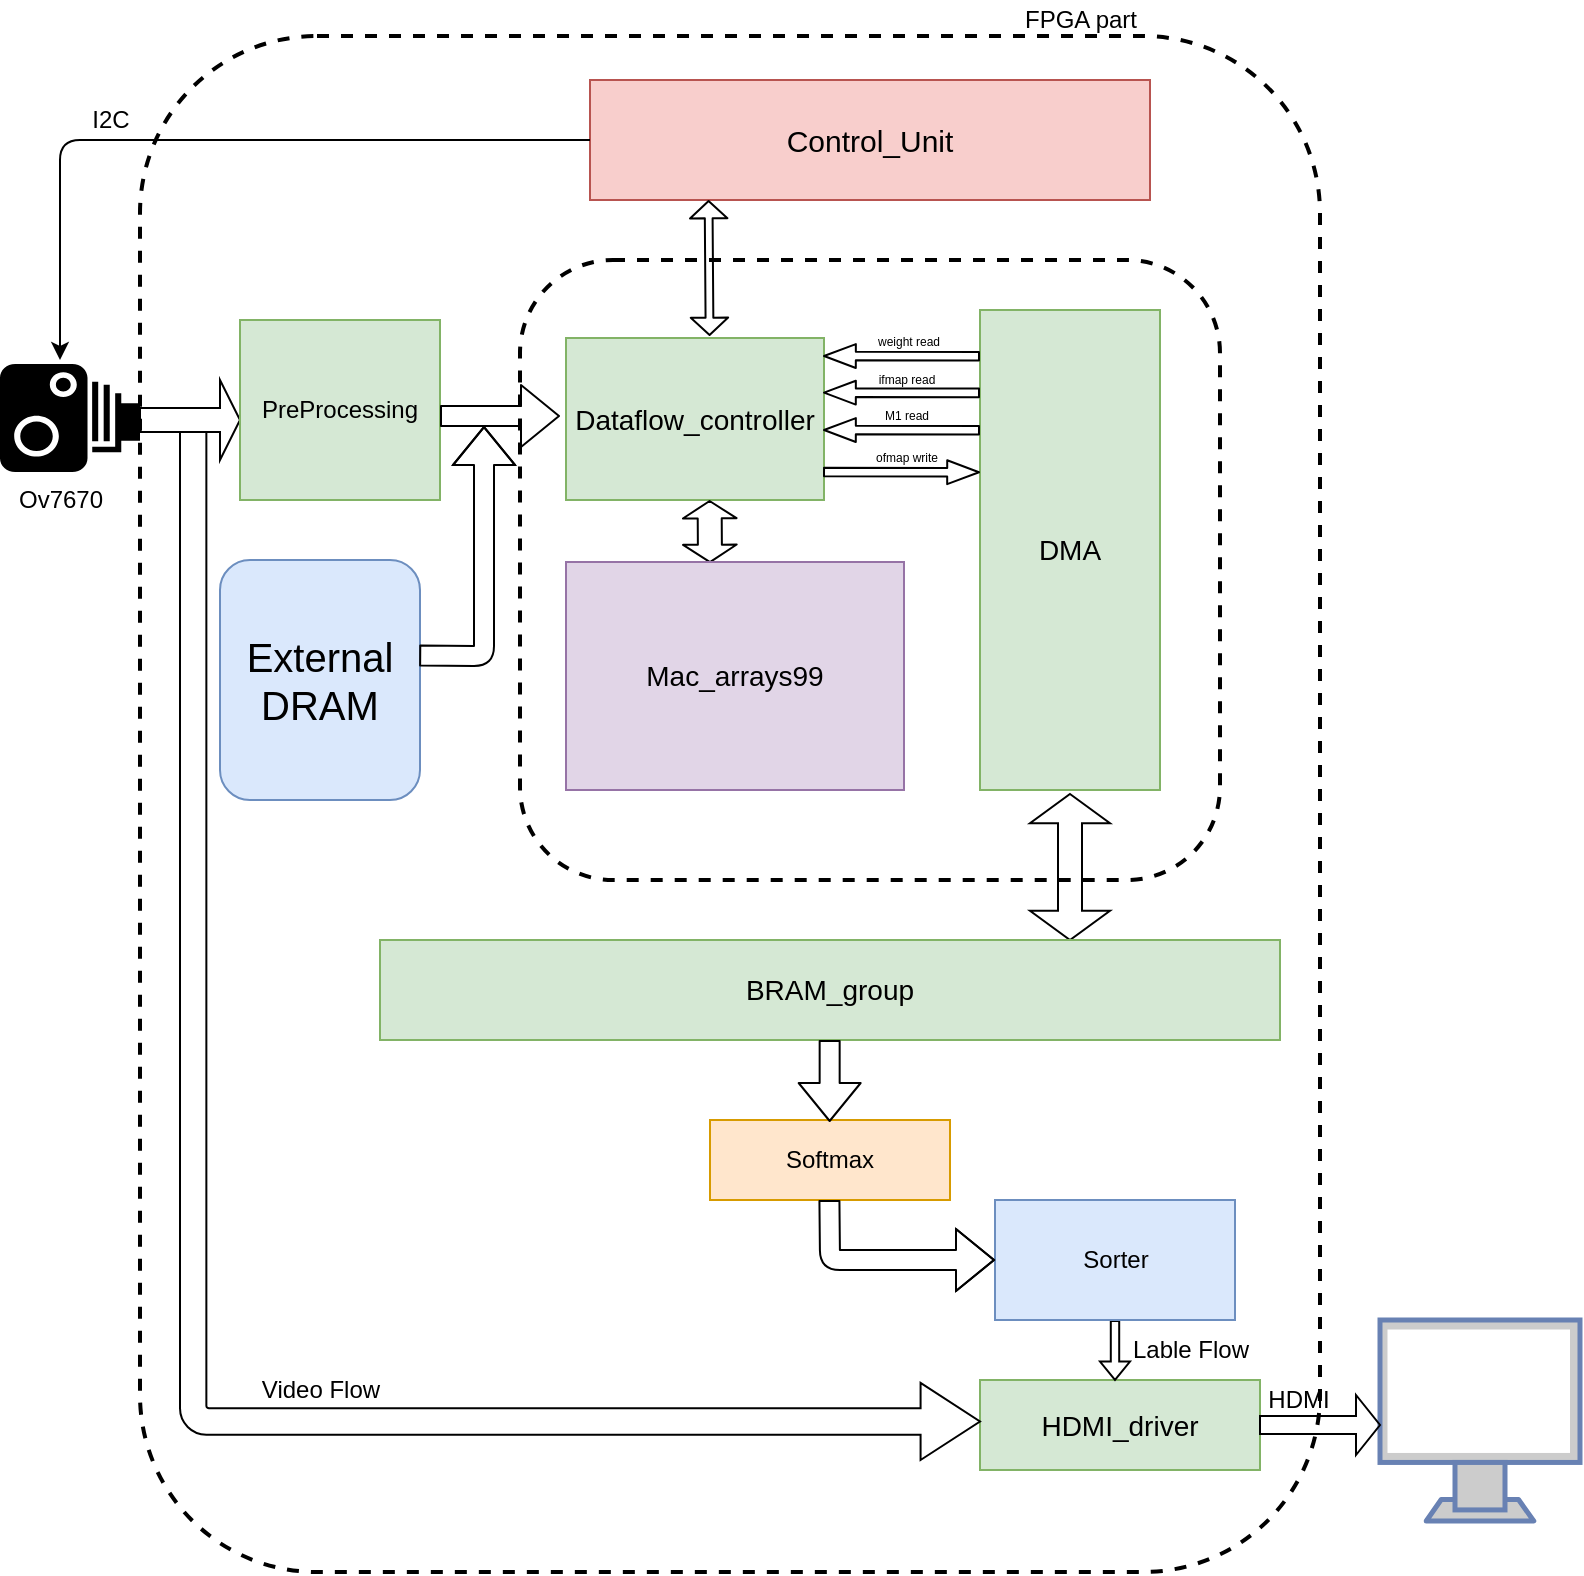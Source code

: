 <mxfile version="14.6.13" type="device"><diagram id="sSCmAlV9IpFhvr-56Fjc" name="Page-1"><mxGraphModel dx="1483" dy="867" grid="0" gridSize="10" guides="1" tooltips="1" connect="1" arrows="1" fold="1" page="1" pageScale="1" pageWidth="827" pageHeight="1169" math="0" shadow="0"><root><mxCell id="0"/><mxCell id="1" parent="0"/><mxCell id="xMOgDQsLYleqrhG48rvx-3" value="" style="rounded=1;whiteSpace=wrap;html=1;dashed=1;fillColor=none;strokeWidth=2;" parent="1" vertex="1"><mxGeometry x="80" y="78" width="590" height="768" as="geometry"/></mxCell><mxCell id="xMOgDQsLYleqrhG48rvx-23" value="" style="rounded=1;whiteSpace=wrap;html=1;dashed=1;fillColor=none;strokeWidth=2;" parent="1" vertex="1"><mxGeometry x="270" y="190" width="350" height="310" as="geometry"/></mxCell><mxCell id="xMOgDQsLYleqrhG48rvx-1" value="&lt;font style=&quot;font-size: 20px&quot;&gt;External&lt;br&gt;DRAM&lt;/font&gt;" style="rounded=1;whiteSpace=wrap;html=1;fillColor=#dae8fc;strokeColor=#6c8ebf;" parent="1" vertex="1"><mxGeometry x="120" y="340" width="100" height="120" as="geometry"/></mxCell><mxCell id="xMOgDQsLYleqrhG48rvx-6" value="" style="shape=mxgraph.signs.tech.camera_1;html=1;pointerEvents=1;fillColor=#000000;strokeColor=none;verticalLabelPosition=bottom;verticalAlign=top;align=center;" parent="1" vertex="1"><mxGeometry x="10" y="242" width="70" height="54" as="geometry"/></mxCell><mxCell id="xMOgDQsLYleqrhG48rvx-7" value="Ov7670" style="text;html=1;align=center;verticalAlign=middle;resizable=0;points=[];autosize=1;strokeColor=none;" parent="1" vertex="1"><mxGeometry x="10" y="300" width="60" height="20" as="geometry"/></mxCell><mxCell id="xMOgDQsLYleqrhG48rvx-8" value="" style="shape=singleArrow;whiteSpace=wrap;html=1;strokeWidth=1;fillColor=none;gradientColor=none;" parent="1" vertex="1"><mxGeometry x="80" y="250" width="50" height="40" as="geometry"/></mxCell><mxCell id="xMOgDQsLYleqrhG48rvx-9" value="PreProcessing" style="rounded=0;whiteSpace=wrap;html=1;strokeWidth=1;fillColor=#d5e8d4;strokeColor=#82b366;" parent="1" vertex="1"><mxGeometry x="130" y="220" width="100" height="90" as="geometry"/></mxCell><mxCell id="xMOgDQsLYleqrhG48rvx-11" value="" style="shape=flexArrow;endArrow=classic;html=1;exitX=1;exitY=0.5;exitDx=0;exitDy=0;" parent="1" edge="1"><mxGeometry width="50" height="50" relative="1" as="geometry"><mxPoint x="230" y="268" as="sourcePoint"/><mxPoint x="290" y="268" as="targetPoint"/></mxGeometry></mxCell><mxCell id="xMOgDQsLYleqrhG48rvx-12" value="" style="fontColor=#0066CC;verticalAlign=top;verticalLabelPosition=bottom;labelPosition=center;align=center;html=1;outlineConnect=0;fillColor=#CCCCCC;strokeColor=#6881B3;gradientColor=none;gradientDirection=north;strokeWidth=2;shape=mxgraph.networks.monitor;" parent="1" vertex="1"><mxGeometry x="700" y="720" width="100" height="100.5" as="geometry"/></mxCell><mxCell id="xMOgDQsLYleqrhG48rvx-13" value="&lt;font style=&quot;font-size: 14px&quot;&gt;Dataflow_controller&lt;/font&gt;" style="rounded=0;whiteSpace=wrap;html=1;strokeWidth=1;fillColor=#d5e8d4;strokeColor=#82b366;" parent="1" vertex="1"><mxGeometry x="293" y="229" width="129" height="81" as="geometry"/></mxCell><mxCell id="xMOgDQsLYleqrhG48rvx-14" value="&lt;span style=&quot;font-size: 14px&quot;&gt;DMA&lt;/span&gt;" style="rounded=0;whiteSpace=wrap;html=1;strokeWidth=1;fillColor=#d5e8d4;strokeColor=#82b366;" parent="1" vertex="1"><mxGeometry x="500" y="215" width="90" height="240" as="geometry"/></mxCell><mxCell id="xMOgDQsLYleqrhG48rvx-17" value="" style="shape=doubleArrow;direction=south;whiteSpace=wrap;html=1;strokeWidth=1;fillColor=none;gradientColor=none;" parent="1" vertex="1"><mxGeometry x="525" y="457" width="40" height="73" as="geometry"/></mxCell><mxCell id="xMOgDQsLYleqrhG48rvx-22" value="&lt;font style=&quot;font-size: 14px&quot;&gt;BRAM_group&lt;/font&gt;" style="rounded=0;whiteSpace=wrap;html=1;strokeWidth=1;fillColor=#d5e8d4;strokeColor=#82b366;" parent="1" vertex="1"><mxGeometry x="200" y="530" width="450" height="50" as="geometry"/></mxCell><mxCell id="xMOgDQsLYleqrhG48rvx-24" value="&lt;font style=&quot;font-size: 14px&quot;&gt;HDMI_driver&lt;/font&gt;" style="rounded=0;whiteSpace=wrap;html=1;strokeWidth=1;fillColor=#d5e8d4;strokeColor=#82b366;" parent="1" vertex="1"><mxGeometry x="500" y="750" width="140" height="45" as="geometry"/></mxCell><mxCell id="xMOgDQsLYleqrhG48rvx-29" value="" style="html=1;shadow=0;dashed=0;align=center;verticalAlign=middle;shape=mxgraph.arrows2.bendArrow;dy=6.59;dx=29.71;notch=0;arrowHead=38.53;rounded=1;strokeWidth=1;fillColor=none;gradientColor=none;flipV=1;" parent="1" vertex="1"><mxGeometry x="100" y="276" width="400" height="514" as="geometry"/></mxCell><mxCell id="xMOgDQsLYleqrhG48rvx-33" value="Video Flow" style="text;html=1;align=center;verticalAlign=middle;resizable=0;points=[];autosize=1;strokeColor=none;" parent="1" vertex="1"><mxGeometry x="135" y="745.25" width="70" height="20" as="geometry"/></mxCell><mxCell id="xMOgDQsLYleqrhG48rvx-35" value="" style="html=1;shadow=0;dashed=0;align=center;verticalAlign=middle;shape=mxgraph.arrows2.arrow;dy=0.72;dx=9.23;direction=south;notch=0;strokeWidth=1;fillColor=none;gradientColor=none;" parent="1" vertex="1"><mxGeometry x="560" y="720.5" width="15" height="29.5" as="geometry"/></mxCell><mxCell id="xMOgDQsLYleqrhG48rvx-36" value="Lable Flow" style="text;html=1;align=center;verticalAlign=middle;resizable=0;points=[];autosize=1;strokeColor=none;" parent="1" vertex="1"><mxGeometry x="570" y="725.25" width="70" height="20" as="geometry"/></mxCell><mxCell id="xMOgDQsLYleqrhG48rvx-37" value="" style="shape=singleArrow;whiteSpace=wrap;html=1;strokeWidth=1;fillColor=none;gradientColor=none;" parent="1" vertex="1"><mxGeometry x="640" y="757.5" width="60" height="30" as="geometry"/></mxCell><mxCell id="xMOgDQsLYleqrhG48rvx-38" value="HDMI" style="text;html=1;align=center;verticalAlign=middle;resizable=0;points=[];autosize=1;strokeColor=none;" parent="1" vertex="1"><mxGeometry x="634" y="750" width="50" height="20" as="geometry"/></mxCell><mxCell id="xMOgDQsLYleqrhG48rvx-39" value="&lt;font style=&quot;font-size: 15px&quot;&gt;Control_Unit&lt;/font&gt;" style="rounded=0;whiteSpace=wrap;html=1;strokeWidth=1;fillColor=#f8cecc;strokeColor=#b85450;" parent="1" vertex="1"><mxGeometry x="305" y="100" width="280" height="60" as="geometry"/></mxCell><mxCell id="xMOgDQsLYleqrhG48rvx-40" value="" style="endArrow=classic;html=1;" parent="1" edge="1"><mxGeometry width="50" height="50" relative="1" as="geometry"><mxPoint x="305" y="130" as="sourcePoint"/><mxPoint x="40" y="240" as="targetPoint"/><Array as="points"><mxPoint x="40" y="130"/></Array></mxGeometry></mxCell><mxCell id="xMOgDQsLYleqrhG48rvx-41" value="I2C" style="text;html=1;align=center;verticalAlign=middle;resizable=0;points=[];autosize=1;strokeColor=none;" parent="1" vertex="1"><mxGeometry x="50" y="110" width="30" height="20" as="geometry"/></mxCell><mxCell id="xMOgDQsLYleqrhG48rvx-42" value="FPGA part" style="text;html=1;align=center;verticalAlign=middle;resizable=0;points=[];autosize=1;strokeColor=none;" parent="1" vertex="1"><mxGeometry x="515" y="60" width="70" height="20" as="geometry"/></mxCell><mxCell id="xMOgDQsLYleqrhG48rvx-43" value="Softmax" style="rounded=0;whiteSpace=wrap;html=1;strokeWidth=1;fillColor=#ffe6cc;strokeColor=#d79b00;" parent="1" vertex="1"><mxGeometry x="365" y="620" width="120" height="40" as="geometry"/></mxCell><mxCell id="xMOgDQsLYleqrhG48rvx-44" value="" style="shape=flexArrow;endArrow=classic;html=1;" parent="1" edge="1"><mxGeometry width="50" height="50" relative="1" as="geometry"><mxPoint x="424.83" y="580" as="sourcePoint"/><mxPoint x="424.83" y="621" as="targetPoint"/></mxGeometry></mxCell><mxCell id="xMOgDQsLYleqrhG48rvx-46" value="Sorter" style="rounded=0;whiteSpace=wrap;html=1;strokeWidth=1;fillColor=#dae8fc;strokeColor=#6c8ebf;" parent="1" vertex="1"><mxGeometry x="507.5" y="660" width="120" height="60" as="geometry"/></mxCell><mxCell id="xMOgDQsLYleqrhG48rvx-47" value="" style="shape=flexArrow;endArrow=classic;html=1;entryX=0;entryY=0.5;entryDx=0;entryDy=0;" parent="1" target="xMOgDQsLYleqrhG48rvx-46" edge="1"><mxGeometry width="50" height="50" relative="1" as="geometry"><mxPoint x="424.71" y="660" as="sourcePoint"/><mxPoint x="424.71" y="701" as="targetPoint"/><Array as="points"><mxPoint x="425" y="690"/></Array></mxGeometry></mxCell><mxCell id="xMOgDQsLYleqrhG48rvx-48" value="" style="shape=flexArrow;endArrow=classic;startArrow=classic;html=1;width=3.889;startSize=2.556;endWidth=13.817;endSize=2.556;startWidth=13.817;" parent="1" edge="1"><mxGeometry width="100" height="100" relative="1" as="geometry"><mxPoint x="364.79" y="228" as="sourcePoint"/><mxPoint x="364.29" y="160" as="targetPoint"/></mxGeometry></mxCell><mxCell id="TowzW6dUUf_0kvCXFfNr-4" value="" style="shape=flexArrow;endArrow=classic;startArrow=classic;html=1;width=12;startSize=2.556;endWidth=13.817;endSize=2.556;startWidth=13.817;" edge="1" parent="1"><mxGeometry width="100" height="100" relative="1" as="geometry"><mxPoint x="364.8" y="310" as="sourcePoint"/><mxPoint x="365" y="341.52" as="targetPoint"/><Array as="points"><mxPoint x="365" y="341.52"/></Array></mxGeometry></mxCell><mxCell id="TowzW6dUUf_0kvCXFfNr-5" value="&lt;span style=&quot;font-size: 14px&quot;&gt;Mac_arrays99&lt;/span&gt;" style="rounded=0;whiteSpace=wrap;html=1;strokeWidth=1;fillColor=#e1d5e7;strokeColor=#9673a6;" vertex="1" parent="1"><mxGeometry x="293" y="341" width="169" height="114" as="geometry"/></mxCell><mxCell id="TowzW6dUUf_0kvCXFfNr-7" value="" style="shape=flexArrow;endArrow=classic;html=1;entryX=1.004;entryY=0.153;entryDx=0;entryDy=0;entryPerimeter=0;endWidth=6.667;endSize=4.967;width=4.286;" edge="1" parent="1"><mxGeometry width="50" height="50" relative="1" as="geometry"><mxPoint x="500" y="238.14" as="sourcePoint"/><mxPoint x="421.516" y="238.003" as="targetPoint"/></mxGeometry></mxCell><mxCell id="TowzW6dUUf_0kvCXFfNr-8" value="&lt;font style=&quot;font-size: 6px&quot;&gt;weight read&lt;/font&gt;" style="text;html=1;align=center;verticalAlign=middle;resizable=0;points=[];autosize=1;strokeColor=none;" vertex="1" parent="1"><mxGeometry x="443" y="219" width="41" height="20" as="geometry"/></mxCell><mxCell id="TowzW6dUUf_0kvCXFfNr-9" value="" style="shape=flexArrow;endArrow=classic;html=1;entryX=1.004;entryY=0.153;entryDx=0;entryDy=0;entryPerimeter=0;endWidth=6.667;endSize=4.967;width=4.286;" edge="1" parent="1"><mxGeometry width="50" height="50" relative="1" as="geometry"><mxPoint x="500" y="256.44" as="sourcePoint"/><mxPoint x="421.516" y="256.303" as="targetPoint"/></mxGeometry></mxCell><mxCell id="TowzW6dUUf_0kvCXFfNr-11" value="" style="shape=flexArrow;endArrow=classic;html=1;entryX=1.004;entryY=0.153;entryDx=0;entryDy=0;entryPerimeter=0;endWidth=6.667;endSize=4.967;width=4.286;" edge="1" parent="1"><mxGeometry width="50" height="50" relative="1" as="geometry"><mxPoint x="500" y="275.14" as="sourcePoint"/><mxPoint x="421.516" y="275.003" as="targetPoint"/></mxGeometry></mxCell><mxCell id="TowzW6dUUf_0kvCXFfNr-12" value="&lt;font style=&quot;font-size: 6px&quot;&gt;M1 read&lt;/font&gt;" style="text;html=1;align=center;verticalAlign=middle;resizable=0;points=[];autosize=1;strokeColor=none;" vertex="1" parent="1"><mxGeometry x="446.5" y="256" width="32" height="20" as="geometry"/></mxCell><mxCell id="TowzW6dUUf_0kvCXFfNr-14" value="&lt;font style=&quot;font-size: 6px&quot;&gt;ifmap read&lt;/font&gt;" style="text;html=1;align=center;verticalAlign=middle;resizable=0;points=[];autosize=1;strokeColor=none;" vertex="1" parent="1"><mxGeometry x="443.5" y="238" width="38" height="20" as="geometry"/></mxCell><mxCell id="TowzW6dUUf_0kvCXFfNr-15" value="&lt;font style=&quot;font-size: 6px&quot;&gt;ofmap write&lt;/font&gt;" style="text;html=1;align=center;verticalAlign=middle;resizable=0;points=[];autosize=1;strokeColor=none;" vertex="1" parent="1"><mxGeometry x="442" y="277" width="41" height="20" as="geometry"/></mxCell><mxCell id="TowzW6dUUf_0kvCXFfNr-17" value="" style="shape=flexArrow;endArrow=classic;html=1;entryX=1.004;entryY=0.153;entryDx=0;entryDy=0;entryPerimeter=0;endWidth=6.667;endSize=4.967;width=4.286;" edge="1" parent="1"><mxGeometry width="50" height="50" relative="1" as="geometry"><mxPoint x="421.516" y="296.003" as="sourcePoint"/><mxPoint x="500" y="296.14" as="targetPoint"/></mxGeometry></mxCell><mxCell id="TowzW6dUUf_0kvCXFfNr-20" value="" style="shape=flexArrow;endArrow=classic;html=1;exitX=0.996;exitY=0.398;exitDx=0;exitDy=0;exitPerimeter=0;" edge="1" parent="1" source="xMOgDQsLYleqrhG48rvx-1"><mxGeometry width="50" height="50" relative="1" as="geometry"><mxPoint x="220.0" y="421" as="sourcePoint"/><mxPoint x="252" y="273" as="targetPoint"/><Array as="points"><mxPoint x="252" y="388"/></Array></mxGeometry></mxCell></root></mxGraphModel></diagram></mxfile>
